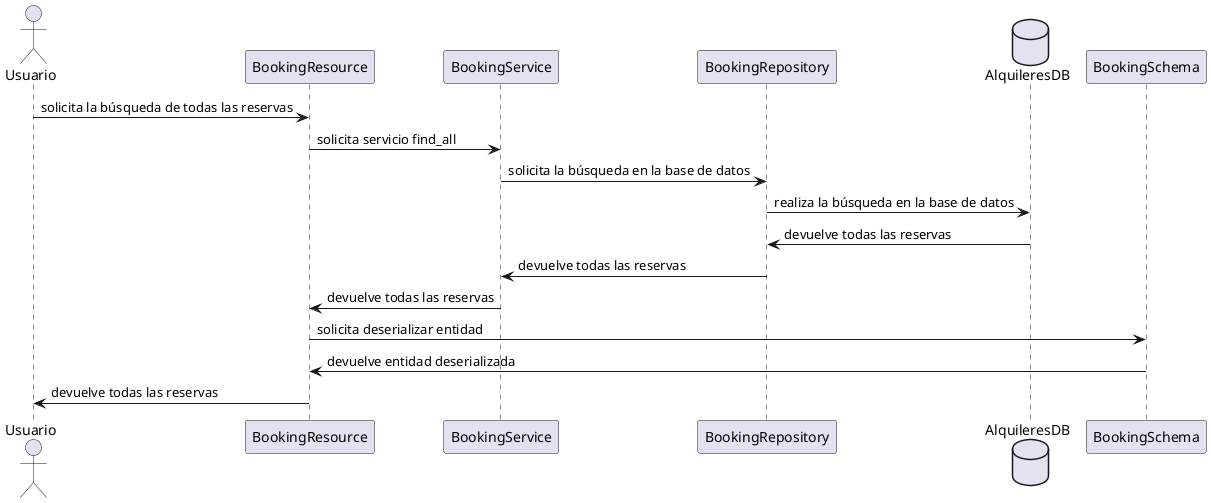 
@startuml Diagrama de secuencia - Búsqueda de todas las reservas

actor Usuario
Usuario -> BookingResource: solicita la búsqueda de todas las reservas
BookingResource -> BookingService: solicita servicio find_all
BookingService -> BookingRepository: solicita la búsqueda en la base de datos
database AlquileresDB
BookingRepository -> AlquileresDB: realiza la búsqueda en la base de datos
AlquileresDB -> BookingRepository: devuelve todas las reservas
BookingRepository -> BookingService: devuelve todas las reservas
BookingService -> BookingResource: devuelve todas las reservas
BookingResource -> BookingSchema: solicita deserializar entidad
BookingSchema -> BookingResource: devuelve entidad deserializada
BookingResource -> Usuario: devuelve todas las reservas

@enduml

